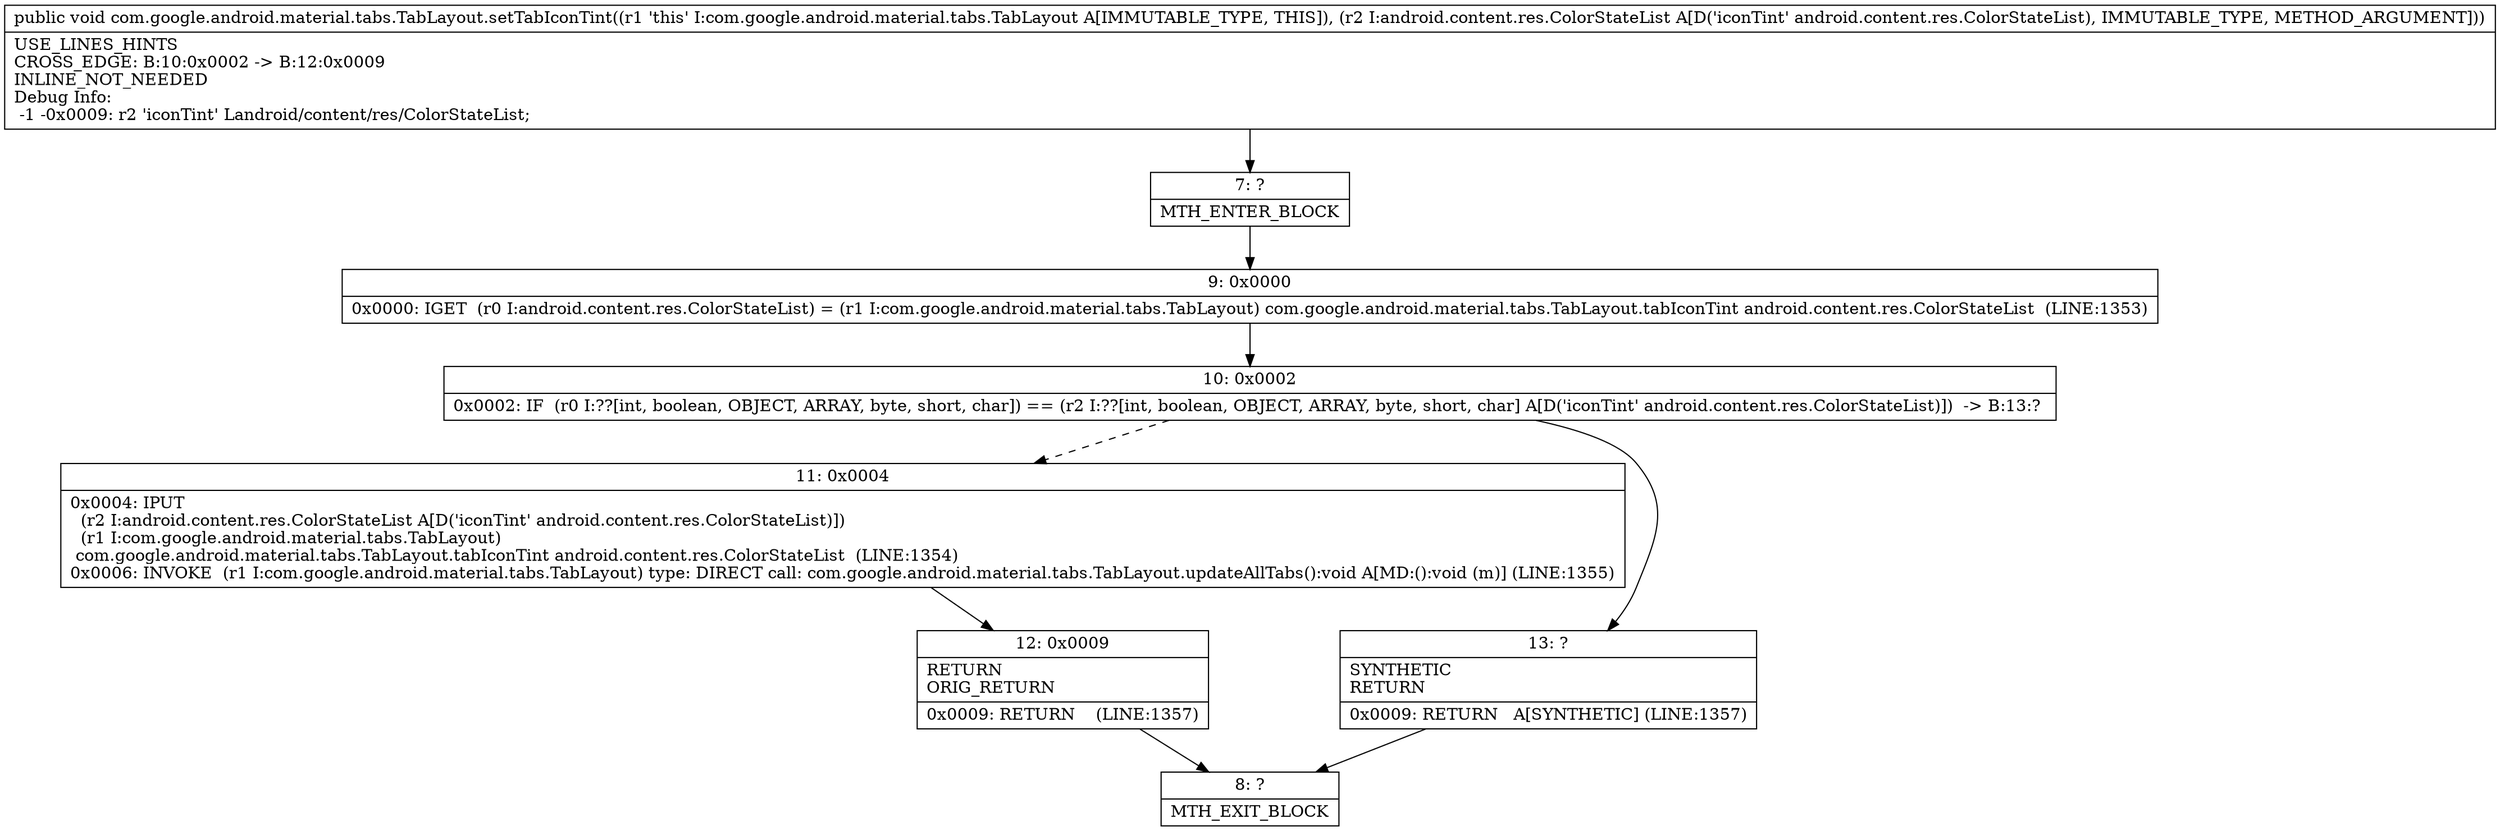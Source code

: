digraph "CFG forcom.google.android.material.tabs.TabLayout.setTabIconTint(Landroid\/content\/res\/ColorStateList;)V" {
Node_7 [shape=record,label="{7\:\ ?|MTH_ENTER_BLOCK\l}"];
Node_9 [shape=record,label="{9\:\ 0x0000|0x0000: IGET  (r0 I:android.content.res.ColorStateList) = (r1 I:com.google.android.material.tabs.TabLayout) com.google.android.material.tabs.TabLayout.tabIconTint android.content.res.ColorStateList  (LINE:1353)\l}"];
Node_10 [shape=record,label="{10\:\ 0x0002|0x0002: IF  (r0 I:??[int, boolean, OBJECT, ARRAY, byte, short, char]) == (r2 I:??[int, boolean, OBJECT, ARRAY, byte, short, char] A[D('iconTint' android.content.res.ColorStateList)])  \-\> B:13:? \l}"];
Node_11 [shape=record,label="{11\:\ 0x0004|0x0004: IPUT  \l  (r2 I:android.content.res.ColorStateList A[D('iconTint' android.content.res.ColorStateList)])\l  (r1 I:com.google.android.material.tabs.TabLayout)\l com.google.android.material.tabs.TabLayout.tabIconTint android.content.res.ColorStateList  (LINE:1354)\l0x0006: INVOKE  (r1 I:com.google.android.material.tabs.TabLayout) type: DIRECT call: com.google.android.material.tabs.TabLayout.updateAllTabs():void A[MD:():void (m)] (LINE:1355)\l}"];
Node_12 [shape=record,label="{12\:\ 0x0009|RETURN\lORIG_RETURN\l|0x0009: RETURN    (LINE:1357)\l}"];
Node_8 [shape=record,label="{8\:\ ?|MTH_EXIT_BLOCK\l}"];
Node_13 [shape=record,label="{13\:\ ?|SYNTHETIC\lRETURN\l|0x0009: RETURN   A[SYNTHETIC] (LINE:1357)\l}"];
MethodNode[shape=record,label="{public void com.google.android.material.tabs.TabLayout.setTabIconTint((r1 'this' I:com.google.android.material.tabs.TabLayout A[IMMUTABLE_TYPE, THIS]), (r2 I:android.content.res.ColorStateList A[D('iconTint' android.content.res.ColorStateList), IMMUTABLE_TYPE, METHOD_ARGUMENT]))  | USE_LINES_HINTS\lCROSS_EDGE: B:10:0x0002 \-\> B:12:0x0009\lINLINE_NOT_NEEDED\lDebug Info:\l  \-1 \-0x0009: r2 'iconTint' Landroid\/content\/res\/ColorStateList;\l}"];
MethodNode -> Node_7;Node_7 -> Node_9;
Node_9 -> Node_10;
Node_10 -> Node_11[style=dashed];
Node_10 -> Node_13;
Node_11 -> Node_12;
Node_12 -> Node_8;
Node_13 -> Node_8;
}

